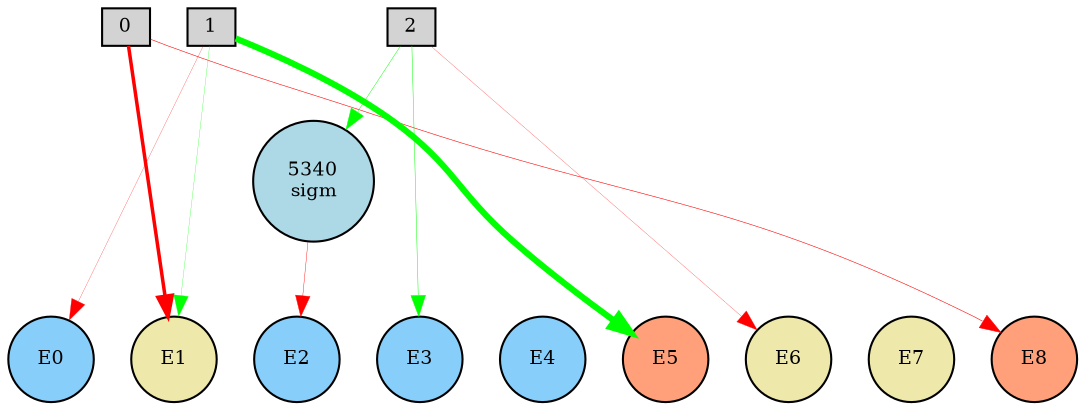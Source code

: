 digraph {
	node [fontsize=9 height=0.2 shape=circle width=0.2]
	subgraph inputs {
		node [shape=box style=filled]
		rank=source
		0 [fillcolor=lightgray]
		1 [fillcolor=lightgray]
		0 -> 1 [style=invis]
		2 [fillcolor=lightgray]
		1 -> 2 [style=invis]
	}
	subgraph outputs {
		node [style=filled]
		rank=sink
		E0 [fillcolor=lightskyblue fontsize=9 height=0.2 shape=circle width=0.2]
		E1 [fillcolor=palegoldenrod fontsize=9 height=0.2 shape=circle width=0.2]
		E0 -> E1 [style=invis]
		E2 [fillcolor=lightskyblue fontsize=9 height=0.2 shape=circle width=0.2]
		E1 -> E2 [style=invis]
		E3 [fillcolor=lightskyblue fontsize=9 height=0.2 shape=circle width=0.2]
		E2 -> E3 [style=invis]
		E4 [fillcolor=lightskyblue fontsize=9 height=0.2 shape=circle width=0.2]
		E3 -> E4 [style=invis]
		E5 [fillcolor=lightsalmon fontsize=9 height=0.2 shape=circle width=0.2]
		E4 -> E5 [style=invis]
		E6 [fillcolor=palegoldenrod fontsize=9 height=0.2 shape=circle width=0.2]
		E5 -> E6 [style=invis]
		E7 [fillcolor=palegoldenrod fontsize=9 height=0.2 shape=circle width=0.2]
		E6 -> E7 [style=invis]
		E8 [fillcolor=lightsalmon fontsize=9 height=0.2 shape=circle width=0.2]
		E7 -> E8 [style=invis]
	}
	5340 [label="5340
sigm" fillcolor=lightblue style=filled]
	1 -> E5 [color=green penwidth=2.9903279118103807 style=solid]
	0 -> E1 [color=red penwidth=1.6830085273131352 style=solid]
	1 -> E0 [color=red penwidth=0.1180267785190752 style=solid]
	1 -> E1 [color=green penwidth=0.13362039217889257 style=solid]
	0 -> E8 [color=red penwidth=0.270620509982613 style=solid]
	2 -> 5340 [color=green penwidth=0.216125378777914 style=solid]
	5340 -> E2 [color=red penwidth=0.19304135234213632 style=solid]
	2 -> E6 [color=red penwidth=0.11897207746402359 style=solid]
	2 -> E3 [color=green penwidth=0.23156049471824866 style=solid]
}

